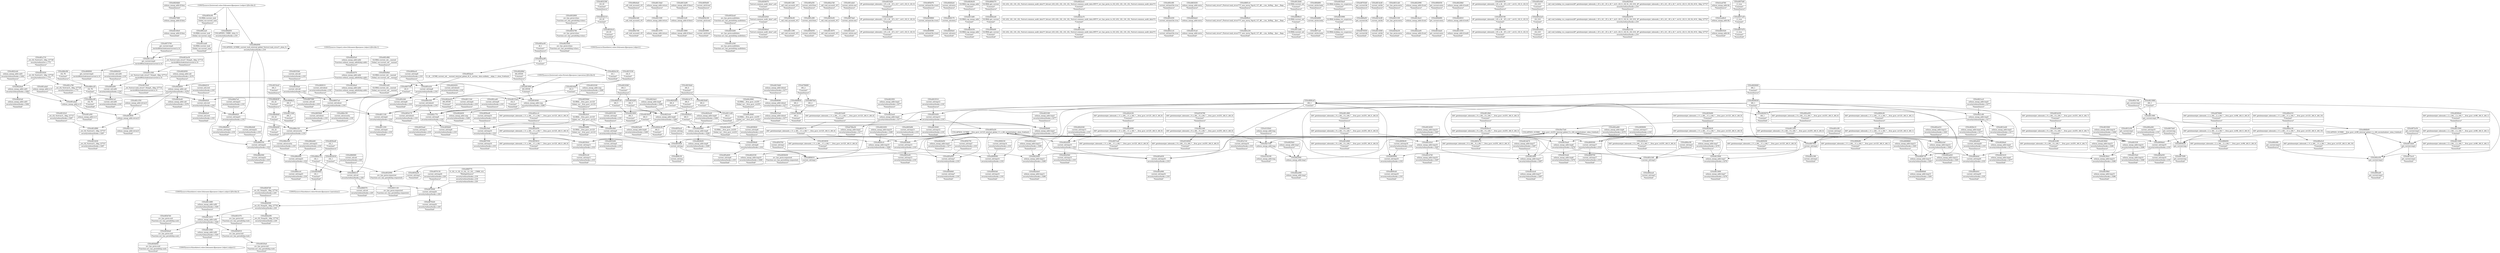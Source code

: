 digraph {
	CE0x4820db0 [shape=record,shape=Mrecord,label="{CE0x4820db0|selinux_mmap_addr:if.then|*SummSource*}"]
	CE0x4835d50 [shape=record,shape=Mrecord,label="{CE0x4835d50|current_sid:tmp12|security/selinux/hooks.c,218}"]
	CE0x481d3c0 [shape=record,shape=Mrecord,label="{CE0x481d3c0|selinux_mmap_addr:tmp16|security/selinux/hooks.c,3287}"]
	CE0x485cfb0 [shape=record,shape=Mrecord,label="{CE0x485cfb0|current_sid:tmp8|security/selinux/hooks.c,218|*SummSink*}"]
	CE0x485b9b0 [shape=record,shape=Mrecord,label="{CE0x485b9b0|GLOBAL:current_sid.__warned|Global_var:current_sid.__warned}"]
	CE0x4810770 [shape=record,shape=Mrecord,label="{CE0x4810770|i64*_getelementptr_inbounds_(_11_x_i64_,_11_x_i64_*___llvm_gcov_ctr125,_i64_0,_i64_6)|*Constant*}"]
	CE0x4832390 [shape=record,shape=Mrecord,label="{CE0x4832390|i16_45|*Constant*|*SummSource*}"]
	CE0x48139f0 [shape=record,shape=Mrecord,label="{CE0x48139f0|get_current:tmp1}"]
	CE0x4821c80 [shape=record,shape=Mrecord,label="{CE0x4821c80|selinux_mmap_addr:tmp5|security/selinux/hooks.c,3277}"]
	CE0x483a960 [shape=record,shape=Mrecord,label="{CE0x483a960|current_sid:tmp16|security/selinux/hooks.c,218|*SummSink*}"]
	CE0x4824850 [shape=record,shape=Mrecord,label="{CE0x4824850|selinux_mmap_addr:call|security/selinux/hooks.c,3276}"]
	CE0x480fd10 [shape=record,shape=Mrecord,label="{CE0x480fd10|current_sid:tmp1}"]
	CE0x480e6a0 [shape=record,shape=Mrecord,label="{CE0x480e6a0|_call_void_mcount()_#3|*SummSource*}"]
	"CONST[source:0(mediator),value:2(dynamic)][purpose:{object,subject}]"
	CE0x481f840 [shape=record,shape=Mrecord,label="{CE0x481f840|selinux_mmap_addr:tmp15|security/selinux/hooks.c,3286|*SummSource*}"]
	CE0x48118a0 [shape=record,shape=Mrecord,label="{CE0x48118a0|selinux_mmap_addr:return|*SummSource*}"]
	CE0x4823f50 [shape=record,shape=Mrecord,label="{CE0x4823f50|selinux_mmap_addr:tmp2|security/selinux/hooks.c,3277|*SummSource*}"]
	CE0x4824c30 [shape=record,shape=Mrecord,label="{CE0x4824c30|i8_1|*Constant*|*SummSink*}"]
	CE0x4813880 [shape=record,shape=Mrecord,label="{CE0x4813880|selinux_mmap_addr:if.then1|*SummSink*}"]
	CE0x485b160 [shape=record,shape=Mrecord,label="{CE0x485b160|current_sid:if.end}"]
	CE0x481ead0 [shape=record,shape=Mrecord,label="{CE0x481ead0|GLOBAL:current_task|Global_var:current_task|*SummSink*}"]
	CE0x4832210 [shape=record,shape=Mrecord,label="{CE0x4832210|i16_45|*Constant*}"]
	CE0x481c5c0 [shape=record,shape=Mrecord,label="{CE0x481c5c0|selinux_mmap_addr:retval.0|*SummSink*}"]
	CE0x486fd50 [shape=record,shape=Mrecord,label="{CE0x486fd50|i64*_getelementptr_inbounds_(_2_x_i64_,_2_x_i64_*___llvm_gcov_ctr98,_i64_0,_i64_0)|*Constant*|*SummSink*}"]
	CE0x4809290 [shape=record,shape=Mrecord,label="{CE0x4809290|i64*_getelementptr_inbounds_(_11_x_i64_,_11_x_i64_*___llvm_gcov_ctr125,_i64_0,_i64_9)|*Constant*|*SummSink*}"]
	CE0x482d340 [shape=record,shape=Mrecord,label="{CE0x482d340|current_sid:tmp15|security/selinux/hooks.c,218|*SummSource*}"]
	CE0x4812e40 [shape=record,shape=Mrecord,label="{CE0x4812e40|selinux_mmap_addr:tmp5|security/selinux/hooks.c,3277|*SummSink*}"]
	CE0x4872de0 [shape=record,shape=Mrecord,label="{CE0x4872de0|get_current:tmp2}"]
	CE0x48333f0 [shape=record,shape=Mrecord,label="{CE0x48333f0|selinux_mmap_addr:tmp3|security/selinux/hooks.c,3277|*SummSource*}"]
	CE0x4819cb0 [shape=record,shape=Mrecord,label="{CE0x4819cb0|selinux_mmap_addr:tmp6|security/selinux/hooks.c,3278|*SummSink*}"]
	CE0x4833260 [shape=record,shape=Mrecord,label="{CE0x4833260|avc_has_perm:auditdata|Function::avc_has_perm&Arg::auditdata::}"]
	CE0x4811390 [shape=record,shape=Mrecord,label="{CE0x4811390|_call_void_mcount()_#3|*SummSink*}"]
	CE0x485a820 [shape=record,shape=Mrecord,label="{CE0x485a820|current_sid:tmp6|security/selinux/hooks.c,218|*SummSink*}"]
	CE0x4854b70 [shape=record,shape=Mrecord,label="{CE0x4854b70|i64*_getelementptr_inbounds_(_2_x_i64_,_2_x_i64_*___llvm_gcov_ctr98,_i64_0,_i64_0)|*Constant*}"]
	CE0x66c49d0 [shape=record,shape=Mrecord,label="{CE0x66c49d0|GLOBAL:__llvm_gcov_ctr255|Global_var:__llvm_gcov_ctr255}"]
	CE0x4854760 [shape=record,shape=Mrecord,label="{CE0x4854760|current_sid:tmp1|*SummSource*}"]
	CE0x482cad0 [shape=record,shape=Mrecord,label="{CE0x482cad0|current_sid:tmp9|security/selinux/hooks.c,218|*SummSource*}"]
	CE0x480fc30 [shape=record,shape=Mrecord,label="{CE0x480fc30|current_sid:tmp|*SummSink*}"]
	CE0x481c860 [shape=record,shape=Mrecord,label="{CE0x481c860|i64*_getelementptr_inbounds_(_9_x_i64_,_9_x_i64_*___llvm_gcov_ctr255,_i64_0,_i64_8)|*Constant*|*SummSource*}"]
	CE0x485b050 [shape=record,shape=Mrecord,label="{CE0x485b050|current_sid:if.then|*SummSink*}"]
	CE0x486e550 [shape=record,shape=Mrecord,label="{CE0x486e550|current_sid:tmp22|security/selinux/hooks.c,218}"]
	CE0x4811600 [shape=record,shape=Mrecord,label="{CE0x4811600|i64*_getelementptr_inbounds_(_2_x_i64_,_2_x_i64_*___llvm_gcov_ctr98,_i64_0,_i64_1)|*Constant*|*SummSink*}"]
	CE0x4828b80 [shape=record,shape=Mrecord,label="{CE0x4828b80|selinux_mmap_addr:tmp3|security/selinux/hooks.c,3277}"]
	CE0x482a7d0 [shape=record,shape=Mrecord,label="{CE0x482a7d0|_call_void_mcount()_#3|*SummSource*}"]
	CE0x480c2a0 [shape=record,shape=Mrecord,label="{CE0x480c2a0|GLOBAL:current_task|Global_var:current_task}"]
	CE0x4807da0 [shape=record,shape=Mrecord,label="{CE0x4807da0|current_sid:do.end}"]
	CE0x480f650 [shape=record,shape=Mrecord,label="{CE0x480f650|i64_2|*Constant*}"]
	CE0x66c4b00 [shape=record,shape=Mrecord,label="{CE0x66c4b00|GLOBAL:__llvm_gcov_ctr255|Global_var:__llvm_gcov_ctr255|*SummSink*}"]
	CE0x4814430 [shape=record,shape=Mrecord,label="{CE0x4814430|_ret_i32_%retval.0,_!dbg_!27727|security/selinux/hooks.c,3287|*SummSink*}"]
	CE0x480a9c0 [shape=record,shape=Mrecord,label="{CE0x480a9c0|current_sid:tmp20|security/selinux/hooks.c,218|*SummSink*}"]
	CE0x481d980 [shape=record,shape=Mrecord,label="{CE0x481d980|_ret_i32_%retval.0,_!dbg_!27727|security/selinux/hooks.c,3287}"]
	CE0x481f650 [shape=record,shape=Mrecord,label="{CE0x481f650|selinux_mmap_addr:retval.0}"]
	CE0x48360a0 [shape=record,shape=Mrecord,label="{CE0x48360a0|i64*_getelementptr_inbounds_(_2_x_i64_,_2_x_i64_*___llvm_gcov_ctr98,_i64_0,_i64_1)|*Constant*|*SummSource*}"]
	CE0x4824d60 [shape=record,shape=Mrecord,label="{CE0x4824d60|i8*_getelementptr_inbounds_(_25_x_i8_,_25_x_i8_*_.str3,_i32_0,_i32_0)|*Constant*}"]
	CE0x4829cc0 [shape=record,shape=Mrecord,label="{CE0x4829cc0|i64*_getelementptr_inbounds_(_9_x_i64_,_9_x_i64_*___llvm_gcov_ctr255,_i64_0,_i64_6)|*Constant*|*SummSink*}"]
	CE0x4858980 [shape=record,shape=Mrecord,label="{CE0x4858980|current_sid:land.lhs.true2|*SummSink*}"]
	CE0x4810510 [shape=record,shape=Mrecord,label="{CE0x4810510|current_sid:tmp12|security/selinux/hooks.c,218|*SummSource*}"]
	CE0x4832990 [shape=record,shape=Mrecord,label="{CE0x4832990|avc_has_perm:requested|Function::avc_has_perm&Arg::requested::}"]
	CE0x4103fe0 [shape=record,shape=Mrecord,label="{CE0x4103fe0|selinux_mmap_addr:tmp|*SummSource*}"]
	CE0x482db50 [shape=record,shape=Mrecord,label="{CE0x482db50|selinux_mmap_addr:cmp|security/selinux/hooks.c,3280|*SummSink*}"]
	CE0x481d430 [shape=record,shape=Mrecord,label="{CE0x481d430|selinux_mmap_addr:tmp16|security/selinux/hooks.c,3287|*SummSource*}"]
	CE0x4836670 [shape=record,shape=Mrecord,label="{CE0x4836670|%struct.common_audit_data*_null|*Constant*|*SummSource*}"]
	CE0x480ad90 [shape=record,shape=Mrecord,label="{CE0x480ad90|current_sid:call4|security/selinux/hooks.c,218}"]
	CE0x480b020 [shape=record,shape=Mrecord,label="{CE0x480b020|current_sid:call4|security/selinux/hooks.c,218|*SummSource*}"]
	CE0x48226a0 [shape=record,shape=Mrecord,label="{CE0x48226a0|selinux_mmap_addr:tmp11|security/selinux/hooks.c,3280}"]
	CE0x480a630 [shape=record,shape=Mrecord,label="{CE0x480a630|current_sid:tmp19|security/selinux/hooks.c,218|*SummSink*}"]
	CE0x4809690 [shape=record,shape=Mrecord,label="{CE0x4809690|current_sid:tmp17|security/selinux/hooks.c,218|*SummSource*}"]
	CE0x480f000 [shape=record,shape=Mrecord,label="{CE0x480f000|get_current:tmp4|./arch/x86/include/asm/current.h,14|*SummSink*}"]
	CE0x48750f0 [shape=record,shape=Mrecord,label="{CE0x48750f0|get_current:tmp|*SummSink*}"]
	CE0x48058d0 [shape=record,shape=Mrecord,label="{CE0x48058d0|current_sid:tobool|security/selinux/hooks.c,218|*SummSink*}"]
	CE0x486e6d0 [shape=record,shape=Mrecord,label="{CE0x486e6d0|current_sid:tmp22|security/selinux/hooks.c,218|*SummSource*}"]
	CE0x4854c90 [shape=record,shape=Mrecord,label="{CE0x4854c90|GLOBAL:current_task|Global_var:current_task|*SummSource*}"]
	CE0x486f210 [shape=record,shape=Mrecord,label="{CE0x486f210|current_sid:sid|security/selinux/hooks.c,220}"]
	CE0x481be30 [shape=record,shape=Mrecord,label="{CE0x481be30|_ret_%struct.task_struct*_%tmp4,_!dbg_!27714|./arch/x86/include/asm/current.h,14|*SummSource*}"]
	CE0x482ed50 [shape=record,shape=Mrecord,label="{CE0x482ed50|i64*_getelementptr_inbounds_(_9_x_i64_,_9_x_i64_*___llvm_gcov_ctr255,_i64_0,_i64_6)|*Constant*|*SummSource*}"]
	CE0x48264e0 [shape=record,shape=Mrecord,label="{CE0x48264e0|current_sid:entry|*SummSink*}"]
	CE0x4824350 [shape=record,shape=Mrecord,label="{CE0x4824350|GLOBAL:cap_mmap_addr|*Constant*|*SummSink*}"]
	CE0x4822ba0 [shape=record,shape=Mrecord,label="{CE0x4822ba0|selinux_mmap_addr:call3|security/selinux/hooks.c,3282}"]
	CE0x4821b10 [shape=record,shape=Mrecord,label="{CE0x4821b10|selinux_mmap_addr:tmp4|security/selinux/hooks.c,3277|*SummSink*}"]
	CE0x482b290 [shape=record,shape=Mrecord,label="{CE0x482b290|_ret_i32_%tmp24,_!dbg_!27742|security/selinux/hooks.c,220|*SummSink*}"]
	CE0x480b570 [shape=record,shape=Mrecord,label="{CE0x480b570|GLOBAL:get_current|*Constant*|*SummSource*}"]
	CE0x485af30 [shape=record,shape=Mrecord,label="{CE0x485af30|current_sid:if.then|*SummSource*}"]
	CE0x481d740 [shape=record,shape=Mrecord,label="{CE0x481d740|selinux_mmap_addr:tmp16|security/selinux/hooks.c,3287|*SummSink*}"]
	CE0x4822a70 [shape=record,shape=Mrecord,label="{CE0x4822a70|i32_(i32,_i32,_i16,_i32,_%struct.common_audit_data*)*_bitcast_(i32_(i32,_i32,_i16,_i32,_%struct.common_audit_data.495*)*_avc_has_perm_to_i32_(i32,_i32,_i16,_i32,_%struct.common_audit_data*)*)|*Constant*}"]
	CE0x485c1c0 [shape=record,shape=Mrecord,label="{CE0x485c1c0|current_sid:land.lhs.true|*SummSink*}"]
	CE0x485dff0 [shape=record,shape=Mrecord,label="{CE0x485dff0|i8*_getelementptr_inbounds_(_25_x_i8_,_25_x_i8_*_.str3,_i32_0,_i32_0)|*Constant*|*SummSink*}"]
	CE0x4803430 [shape=record,shape=Mrecord,label="{CE0x4803430|selinux_mmap_addr:entry|*SummSource*}"]
	CE0x4811970 [shape=record,shape=Mrecord,label="{CE0x4811970|selinux_mmap_addr:return|*SummSink*}"]
	CE0x48063b0 [shape=record,shape=Mrecord,label="{CE0x48063b0|current_sid:tmp14|security/selinux/hooks.c,218|*SummSink*}"]
	CE0x4810a00 [shape=record,shape=Mrecord,label="{CE0x4810a00|i64*_getelementptr_inbounds_(_11_x_i64_,_11_x_i64_*___llvm_gcov_ctr125,_i64_0,_i64_6)|*Constant*|*SummSource*}"]
	CE0x486ee70 [shape=record,shape=Mrecord,label="{CE0x486ee70|i32_1|*Constant*}"]
	CE0x5be7330 [shape=record,shape=Mrecord,label="{CE0x5be7330|selinux_mmap_addr:tmp}"]
	CE0x485c0f0 [shape=record,shape=Mrecord,label="{CE0x485c0f0|current_sid:land.lhs.true|*SummSource*}"]
	CE0x4812560 [shape=record,shape=Mrecord,label="{CE0x4812560|selinux_mmap_addr:call2|security/selinux/hooks.c,3281|*SummSink*}"]
	CE0x4819aa0 [shape=record,shape=Mrecord,label="{CE0x4819aa0|selinux_mmap_addr:tmp6|security/selinux/hooks.c,3278}"]
	CE0x4807fe0 [shape=record,shape=Mrecord,label="{CE0x4807fe0|i64_2|*Constant*}"]
	CE0x480f0c0 [shape=record,shape=Mrecord,label="{CE0x480f0c0|%struct.task_struct*_(%struct.task_struct**)*_asm_movq_%gs:$_1:P_,$0_,_r,im,_dirflag_,_fpsr_,_flags_}"]
	CE0x485dac0 [shape=record,shape=Mrecord,label="{CE0x485dac0|0:_i8,_:_GCMR_current_sid.__warned_internal_global_i8_0,_section_.data.unlikely_,_align_1:_elem_0:default:}"]
	CE0x4816360 [shape=record,shape=Mrecord,label="{CE0x4816360|i64_5|*Constant*|*SummSource*}"]
	CE0x4822530 [shape=record,shape=Mrecord,label="{CE0x4822530|selinux_mmap_addr:tmp10|security/selinux/hooks.c,3280|*SummSink*}"]
	CE0x482f0e0 [shape=record,shape=Mrecord,label="{CE0x482f0e0|i64_0|*Constant*}"]
	CE0x480f1c0 [shape=record,shape=Mrecord,label="{CE0x480f1c0|%struct.task_struct*_(%struct.task_struct**)*_asm_movq_%gs:$_1:P_,$0_,_r,im,_dirflag_,_fpsr_,_flags_|*SummSource*}"]
	CE0x4831200 [shape=record,shape=Mrecord,label="{CE0x4831200|i32_(i32,_i32,_i16,_i32,_%struct.common_audit_data*)*_bitcast_(i32_(i32,_i32,_i16,_i32,_%struct.common_audit_data.495*)*_avc_has_perm_to_i32_(i32,_i32,_i16,_i32,_%struct.common_audit_data*)*)|*Constant*|*SummSink*}"]
	CE0x4859820 [shape=record,shape=Mrecord,label="{CE0x4859820|current_sid:tmp6|security/selinux/hooks.c,218|*SummSource*}"]
	CE0x48126d0 [shape=record,shape=Mrecord,label="{CE0x48126d0|GLOBAL:current_sid|*Constant*|*SummSource*}"]
	CE0x485a1c0 [shape=record,shape=Mrecord,label="{CE0x485a1c0|i64*_getelementptr_inbounds_(_11_x_i64_,_11_x_i64_*___llvm_gcov_ctr125,_i64_0,_i64_0)|*Constant*|*SummSource*}"]
	CE0x4830fb0 [shape=record,shape=Mrecord,label="{CE0x4830fb0|i32_1|*Constant*|*SummSink*}"]
	CE0x4806090 [shape=record,shape=Mrecord,label="{CE0x4806090|current_sid:tmp14|security/selinux/hooks.c,218}"]
	CE0x481c550 [shape=record,shape=Mrecord,label="{CE0x481c550|selinux_mmap_addr:retval.0|*SummSource*}"]
	CE0x4823ee0 [shape=record,shape=Mrecord,label="{CE0x4823ee0|selinux_mmap_addr:tmp2|security/selinux/hooks.c,3277}"]
	CE0x4812fb0 [shape=record,shape=Mrecord,label="{CE0x4812fb0|i64*_getelementptr_inbounds_(_9_x_i64_,_9_x_i64_*___llvm_gcov_ctr255,_i64_0,_i64_3)|*Constant*|*SummSource*}"]
	CE0x48267d0 [shape=record,shape=Mrecord,label="{CE0x48267d0|_ret_i32_%tmp24,_!dbg_!27742|security/selinux/hooks.c,220|*SummSource*}"]
	CE0x486d8d0 [shape=record,shape=Mrecord,label="{CE0x486d8d0|i32_22|*Constant*}"]
	CE0x4821ec0 [shape=record,shape=Mrecord,label="{CE0x4821ec0|selinux_mmap_addr:tmp5|security/selinux/hooks.c,3277|*SummSource*}"]
	CE0x481aba0 [shape=record,shape=Mrecord,label="{CE0x481aba0|selinux_mmap_addr:rc.0}"]
	CE0x48596d0 [shape=record,shape=Mrecord,label="{CE0x48596d0|current_sid:tmp6|security/selinux/hooks.c,218}"]
	CE0x481dce0 [shape=record,shape=Mrecord,label="{CE0x481dce0|selinux_mmap_addr:tmp17|security/selinux/hooks.c,3287|*SummSink*}"]
	CE0x480d6f0 [shape=record,shape=Mrecord,label="{CE0x480d6f0|current_sid:do.body|*SummSource*}"]
	CE0x48358c0 [shape=record,shape=Mrecord,label="{CE0x48358c0|current_sid:tmp11|security/selinux/hooks.c,218}"]
	CE0x482d3b0 [shape=record,shape=Mrecord,label="{CE0x482d3b0|current_sid:tmp15|security/selinux/hooks.c,218|*SummSink*}"]
	"CONST[source:2(external),value:0(static)][purpose:{operation}][SrcIdx:0]"
	CE0x4815330 [shape=record,shape=Mrecord,label="{CE0x4815330|i32_0|*Constant*|*SummSource*}"]
	CE0x4855ac0 [shape=record,shape=Mrecord,label="{CE0x4855ac0|current_sid:tmp|*SummSource*}"]
	CE0x4855a50 [shape=record,shape=Mrecord,label="{CE0x4855a50|COLLAPSED:_GCMRE___llvm_gcov_ctr125_internal_global_11_x_i64_zeroinitializer:_elem_0:default:}"]
	CE0x480eea0 [shape=record,shape=Mrecord,label="{CE0x480eea0|current_sid:tmp3|*SummSink*}"]
	CE0x4833d20 [shape=record,shape=Mrecord,label="{CE0x4833d20|i8*_getelementptr_inbounds_(_25_x_i8_,_25_x_i8_*_.str3,_i32_0,_i32_0)|*Constant*|*SummSource*}"]
	CE0x4833be0 [shape=record,shape=Mrecord,label="{CE0x4833be0|GLOBAL:lockdep_rcu_suspicious|*Constant*|*SummSource*}"]
	CE0x481f260 [shape=record,shape=Mrecord,label="{CE0x481f260|selinux_mmap_addr:tmp14|security/selinux/hooks.c,3286|*SummSource*}"]
	CE0x4858860 [shape=record,shape=Mrecord,label="{CE0x4858860|current_sid:land.lhs.true2}"]
	CE0x4854f80 [shape=record,shape=Mrecord,label="{CE0x4854f80|GLOBAL:__llvm_gcov_ctr125|Global_var:__llvm_gcov_ctr125|*SummSink*}"]
	CE0x48191a0 [shape=record,shape=Mrecord,label="{CE0x48191a0|selinux_mmap_addr:entry|*SummSink*}"]
	CE0x4870040 [shape=record,shape=Mrecord,label="{CE0x4870040|current_sid:tmp24|security/selinux/hooks.c,220}"]
	CE0x6786a50 [shape=record,shape=Mrecord,label="{CE0x6786a50|selinux_mmap_addr:tmp2|security/selinux/hooks.c,3277|*SummSink*}"]
	CE0x485b8d0 [shape=record,shape=Mrecord,label="{CE0x485b8d0|current_sid:tmp7|security/selinux/hooks.c,218|*SummSink*}"]
	CE0x485c030 [shape=record,shape=Mrecord,label="{CE0x485c030|current_sid:land.lhs.true}"]
	CE0x4832ea0 [shape=record,shape=Mrecord,label="{CE0x4832ea0|avc_has_perm:auditdata|Function::avc_has_perm&Arg::auditdata::|*SummSource*}"]
	CE0x480c030 [shape=record,shape=Mrecord,label="{CE0x480c030|current_sid:tobool1|security/selinux/hooks.c,218}"]
	CE0x486d620 [shape=record,shape=Mrecord,label="{CE0x486d620|current_sid:tmp21|security/selinux/hooks.c,218}"]
	CE0x486fa00 [shape=record,shape=Mrecord,label="{CE0x486fa00|get_current:bb}"]
	CE0x480b1a0 [shape=record,shape=Mrecord,label="{CE0x480b1a0|current_sid:call4|security/selinux/hooks.c,218|*SummSink*}"]
	CE0x4807ca0 [shape=record,shape=Mrecord,label="{CE0x4807ca0|current_sid:do.body|*SummSink*}"]
	CE0x4814e40 [shape=record,shape=Mrecord,label="{CE0x4814e40|current_sid:bb|*SummSource*}"]
	CE0x483b230 [shape=record,shape=Mrecord,label="{CE0x483b230|avc_has_perm:entry|*SummSink*}"]
	CE0x48559e0 [shape=record,shape=Mrecord,label="{CE0x48559e0|current_sid:tmp}"]
	CE0x480d680 [shape=record,shape=Mrecord,label="{CE0x480d680|current_sid:do.body}"]
	CE0x67868f0 [shape=record,shape=Mrecord,label="{CE0x67868f0|i64_2|*Constant*|*SummSource*}"]
	CE0x481a540 [shape=record,shape=Mrecord,label="{CE0x481a540|avc_has_perm:auditdata|Function::avc_has_perm&Arg::auditdata::|*SummSink*}"]
	CE0x486e120 [shape=record,shape=Mrecord,label="{CE0x486e120|current_sid:security|security/selinux/hooks.c,218}"]
	CE0x4823cb0 [shape=record,shape=Mrecord,label="{CE0x4823cb0|selinux_mmap_addr:tmp8|security/selinux/hooks.c,3280}"]
	CE0x480e740 [shape=record,shape=Mrecord,label="{CE0x480e740|_call_void_mcount()_#3|*SummSink*}"]
	CE0x4832790 [shape=record,shape=Mrecord,label="{CE0x4832790|avc_has_perm:tclass|Function::avc_has_perm&Arg::tclass::}"]
	CE0x486e840 [shape=record,shape=Mrecord,label="{CE0x486e840|current_sid:tmp23|security/selinux/hooks.c,218}"]
	CE0x48350a0 [shape=record,shape=Mrecord,label="{CE0x48350a0|current_sid:call|security/selinux/hooks.c,218}"]
	CE0x4820450 [shape=record,shape=Mrecord,label="{CE0x4820450|current_sid:tobool1|security/selinux/hooks.c,218|*SummSource*}"]
	CE0x48366e0 [shape=record,shape=Mrecord,label="{CE0x48366e0|%struct.common_audit_data*_null|*Constant*|*SummSink*}"]
	CE0x4824570 [shape=record,shape=Mrecord,label="{CE0x4824570|selinux_mmap_addr:addr|Function::selinux_mmap_addr&Arg::addr::}"]
	CE0x4805d90 [shape=record,shape=Mrecord,label="{CE0x4805d90|current_sid:tmp13|security/selinux/hooks.c,218|*SummSource*}"]
	CE0x4822a00 [shape=record,shape=Mrecord,label="{CE0x4822a00|selinux_mmap_addr:if.end|*SummSink*}"]
	CE0x481db70 [shape=record,shape=Mrecord,label="{CE0x481db70|selinux_mmap_addr:tmp17|security/selinux/hooks.c,3287|*SummSource*}"]
	CE0x48703d0 [shape=record,shape=Mrecord,label="{CE0x48703d0|get_current:bb|*SummSource*}"]
	CE0x4809300 [shape=record,shape=Mrecord,label="{CE0x4809300|current_sid:tmp17|security/selinux/hooks.c,218}"]
	CE0x4808860 [shape=record,shape=Mrecord,label="{CE0x4808860|selinux_mmap_addr:tmp13|security/selinux/hooks.c,3281|*SummSource*}"]
	CE0x486ce90 [shape=record,shape=Mrecord,label="{CE0x486ce90|i32_78|*Constant*|*SummSink*}"]
	CE0x4815890 [shape=record,shape=Mrecord,label="{CE0x4815890|selinux_mmap_addr:tmp7|security/selinux/hooks.c,3278|*SummSink*}"]
	CE0x482a410 [shape=record,shape=Mrecord,label="{CE0x482a410|selinux_mmap_addr:tmp12|security/selinux/hooks.c,3281|*SummSource*}"]
	CE0x485d170 [shape=record,shape=Mrecord,label="{CE0x485d170|current_sid:tobool1|security/selinux/hooks.c,218|*SummSink*}"]
	CE0x483ac60 [shape=record,shape=Mrecord,label="{CE0x483ac60|i8_1|*Constant*|*SummSource*}"]
	CE0x4809b30 [shape=record,shape=Mrecord,label="{CE0x4809b30|current_sid:tmp18|security/selinux/hooks.c,218|*SummSource*}"]
	CE0x481bda0 [shape=record,shape=Mrecord,label="{CE0x481bda0|get_current:entry|*SummSink*}"]
	CE0x486ece0 [shape=record,shape=Mrecord,label="{CE0x486ece0|current_sid:tmp23|security/selinux/hooks.c,218|*SummSink*}"]
	CE0x4820600 [shape=record,shape=Mrecord,label="{CE0x4820600|i64_1|*Constant*|*SummSource*}"]
	CE0x4836030 [shape=record,shape=Mrecord,label="{CE0x4836030|i64_1|*Constant*}"]
	CE0x5be73a0 [shape=record,shape=Mrecord,label="{CE0x5be73a0|COLLAPSED:_GCMRE___llvm_gcov_ctr255_internal_global_9_x_i64_zeroinitializer:_elem_0:default:}"]
	CE0x483a7e0 [shape=record,shape=Mrecord,label="{CE0x483a7e0|current_sid:tmp16|security/selinux/hooks.c,218|*SummSource*}"]
	CE0x4822810 [shape=record,shape=Mrecord,label="{CE0x4822810|selinux_mmap_addr:if.end4}"]
	CE0x4870130 [shape=record,shape=Mrecord,label="{CE0x4870130|current_sid:tmp24|security/selinux/hooks.c,220|*SummSource*}"]
	CE0x4814c80 [shape=record,shape=Mrecord,label="{CE0x4814c80|current_sid:bb}"]
	CE0x481c0e0 [shape=record,shape=Mrecord,label="{CE0x481c0e0|_ret_%struct.task_struct*_%tmp4,_!dbg_!27714|./arch/x86/include/asm/current.h,14|*SummSink*}"]
	CE0x481c040 [shape=record,shape=Mrecord,label="{CE0x481c040|_ret_%struct.task_struct*_%tmp4,_!dbg_!27714|./arch/x86/include/asm/current.h,14}"]
	CE0x4807000 [shape=record,shape=Mrecord,label="{CE0x4807000|current_sid:tmp2}"]
	CE0x481ada0 [shape=record,shape=Mrecord,label="{CE0x481ada0|selinux_mmap_addr:rc.0|*SummSource*}"]
	"CONST[source:0(mediator),value:0(static)][purpose:{operation}]"
	CE0x480c8c0 [shape=record,shape=Mrecord,label="{CE0x480c8c0|GLOBAL:__llvm_gcov_ctr125|Global_var:__llvm_gcov_ctr125}"]
	CE0x4820280 [shape=record,shape=Mrecord,label="{CE0x4820280|i64_4|*Constant*}"]
	CE0x480f6c0 [shape=record,shape=Mrecord,label="{CE0x480f6c0|i64_3|*Constant*}"]
	CE0x48228b0 [shape=record,shape=Mrecord,label="{CE0x48228b0|selinux_mmap_addr:if.end4|*SummSource*}"]
	CE0x4828e10 [shape=record,shape=Mrecord,label="{CE0x4828e10|selinux_mmap_addr:tmp4|security/selinux/hooks.c,3277|*SummSource*}"]
	CE0x482a080 [shape=record,shape=Mrecord,label="{CE0x482a080|selinux_mmap_addr:tmp1|*SummSink*}"]
	CE0x66c4960 [shape=record,shape=Mrecord,label="{CE0x66c4960|GLOBAL:__llvm_gcov_ctr255|Global_var:__llvm_gcov_ctr255|*SummSource*}"]
	CE0x4873700 [shape=record,shape=Mrecord,label="{CE0x4873700|get_current:tmp4|./arch/x86/include/asm/current.h,14|*SummSource*}"]
	CE0x4819f00 [shape=record,shape=Mrecord,label="{CE0x4819f00|i64_65536|*Constant*}"]
	CE0x48086c0 [shape=record,shape=Mrecord,label="{CE0x48086c0|GLOBAL:current_sid|*Constant*}"]
	CE0x48140e0 [shape=record,shape=Mrecord,label="{CE0x48140e0|selinux_mmap_addr:if.then|*SummSink*}"]
	CE0x4812c90 [shape=record,shape=Mrecord,label="{CE0x4812c90|get_current:tmp1|*SummSink*}"]
	CE0x4854830 [shape=record,shape=Mrecord,label="{CE0x4854830|i64*_getelementptr_inbounds_(_11_x_i64_,_11_x_i64_*___llvm_gcov_ctr125,_i64_0,_i64_1)|*Constant*}"]
	CE0x4824b30 [shape=record,shape=Mrecord,label="{CE0x4824b30|GLOBAL:cap_mmap_addr|*Constant*|*SummSource*}"]
	CE0x483a630 [shape=record,shape=Mrecord,label="{CE0x483a630|current_sid:tmp16|security/selinux/hooks.c,218}"]
	CE0x4830780 [shape=record,shape=Mrecord,label="{CE0x4830780|i8*_getelementptr_inbounds_(_45_x_i8_,_45_x_i8_*_.str12,_i32_0,_i32_0)|*Constant*}"]
	CE0x4812480 [shape=record,shape=Mrecord,label="{CE0x4812480|selinux_mmap_addr:call2|security/selinux/hooks.c,3281|*SummSource*}"]
	CE0x6534780 [shape=record,shape=Mrecord,label="{CE0x6534780|i64*_getelementptr_inbounds_(_9_x_i64_,_9_x_i64_*___llvm_gcov_ctr255,_i64_0,_i64_0)|*Constant*|*SummSource*}"]
	CE0x4803c70 [shape=record,shape=Mrecord,label="{CE0x4803c70|i64*_getelementptr_inbounds_(_9_x_i64_,_9_x_i64_*___llvm_gcov_ctr255,_i64_0,_i64_3)|*Constant*|*SummSink*}"]
	CE0x4859f90 [shape=record,shape=Mrecord,label="{CE0x4859f90|current_sid:if.end|*SummSink*}"]
	CE0x4813670 [shape=record,shape=Mrecord,label="{CE0x4813670|_call_void_mcount()_#3|*SummSink*}"]
	CE0x4834830 [shape=record,shape=Mrecord,label="{CE0x4834830|i64*_getelementptr_inbounds_(_11_x_i64_,_11_x_i64_*___llvm_gcov_ctr125,_i64_0,_i64_6)|*Constant*|*SummSink*}"]
	CE0x4827680 [shape=record,shape=Mrecord,label="{CE0x4827680|selinux_mmap_addr:if.then}"]
	CE0x480a5c0 [shape=record,shape=Mrecord,label="{CE0x480a5c0|i64*_getelementptr_inbounds_(_11_x_i64_,_11_x_i64_*___llvm_gcov_ctr125,_i64_0,_i64_10)|*Constant*|*SummSink*}"]
	CE0x4872e50 [shape=record,shape=Mrecord,label="{CE0x4872e50|get_current:tmp2|*SummSource*}"]
	CE0x4810640 [shape=record,shape=Mrecord,label="{CE0x4810640|current_sid:tmp12|security/selinux/hooks.c,218|*SummSink*}"]
	CE0x48153a0 [shape=record,shape=Mrecord,label="{CE0x48153a0|i32_0|*Constant*|*SummSink*}"]
	CE0x4855810 [shape=record,shape=Mrecord,label="{CE0x4855810|i64*_getelementptr_inbounds_(_11_x_i64_,_11_x_i64_*___llvm_gcov_ctr125,_i64_0,_i64_0)|*Constant*|*SummSink*}"]
	CE0x483b7b0 [shape=record,shape=Mrecord,label="{CE0x483b7b0|avc_has_perm:ssid|Function::avc_has_perm&Arg::ssid::|*SummSource*}"]
	CE0x4806230 [shape=record,shape=Mrecord,label="{CE0x4806230|current_sid:tmp14|security/selinux/hooks.c,218|*SummSource*}"]
	CE0x48353b0 [shape=record,shape=Mrecord,label="{CE0x48353b0|current_sid:call|security/selinux/hooks.c,218|*SummSource*}"]
	CE0x481b230 [shape=record,shape=Mrecord,label="{CE0x481b230|i64*_getelementptr_inbounds_(_9_x_i64_,_9_x_i64_*___llvm_gcov_ctr255,_i64_0,_i64_7)|*Constant*|*SummSource*}"]
	CE0x48244b0 [shape=record,shape=Mrecord,label="{CE0x48244b0|i32_0|*Constant*}"]
	CE0x4859e50 [shape=record,shape=Mrecord,label="{CE0x4859e50|get_current:tmp}"]
	CE0x6786960 [shape=record,shape=Mrecord,label="{CE0x6786960|i64_2|*Constant*|*SummSink*}"]
	CE0x48324c0 [shape=record,shape=Mrecord,label="{CE0x48324c0|i16_45|*Constant*|*SummSink*}"]
	CE0x480b930 [shape=record,shape=Mrecord,label="{CE0x480b930|get_current:entry|*SummSource*}"]
	CE0x481ede0 [shape=record,shape=Mrecord,label="{CE0x481ede0|current_sid:do.end|*SummSource*}"]
	CE0x4811140 [shape=record,shape=Mrecord,label="{CE0x4811140|current_sid:tmp4|security/selinux/hooks.c,218}"]
	CE0x6534920 [shape=record,shape=Mrecord,label="{CE0x6534920|i64*_getelementptr_inbounds_(_9_x_i64_,_9_x_i64_*___llvm_gcov_ctr255,_i64_0,_i64_0)|*Constant*|*SummSink*}"]
	CE0x483b850 [shape=record,shape=Mrecord,label="{CE0x483b850|avc_has_perm:ssid|Function::avc_has_perm&Arg::ssid::|*SummSink*}"]
	CE0x4856ed0 [shape=record,shape=Mrecord,label="{CE0x4856ed0|current_sid:tmp10|security/selinux/hooks.c,218|*SummSource*}"]
	CE0x48057a0 [shape=record,shape=Mrecord,label="{CE0x48057a0|current_sid:tobool|security/selinux/hooks.c,218}"]
	CE0x485cb30 [shape=record,shape=Mrecord,label="{CE0x485cb30|current_sid:tmp8|security/selinux/hooks.c,218}"]
	CE0x4811f90 [shape=record,shape=Mrecord,label="{CE0x4811f90|i64*_getelementptr_inbounds_(_9_x_i64_,_9_x_i64_*___llvm_gcov_ctr255,_i64_0,_i64_6)|*Constant*}"]
	CE0x4809cb0 [shape=record,shape=Mrecord,label="{CE0x4809cb0|current_sid:tmp18|security/selinux/hooks.c,218|*SummSink*}"]
	CE0x481d060 [shape=record,shape=Mrecord,label="{CE0x481d060|i64*_getelementptr_inbounds_(_9_x_i64_,_9_x_i64_*___llvm_gcov_ctr255,_i64_0,_i64_8)|*Constant*|*SummSink*}"]
	CE0x4104180 [shape=record,shape=Mrecord,label="{CE0x4104180|selinux_mmap_addr:tmp|*SummSink*}"]
	CE0x4833990 [shape=record,shape=Mrecord,label="{CE0x4833990|GLOBAL:lockdep_rcu_suspicious|*Constant*}"]
	CE0x485a050 [shape=record,shape=Mrecord,label="{CE0x485a050|i64*_getelementptr_inbounds_(_11_x_i64_,_11_x_i64_*___llvm_gcov_ctr125,_i64_0,_i64_0)|*Constant*}"]
	CE0x481b3f0 [shape=record,shape=Mrecord,label="{CE0x481b3f0|i64*_getelementptr_inbounds_(_9_x_i64_,_9_x_i64_*___llvm_gcov_ctr255,_i64_0,_i64_7)|*Constant*|*SummSink*}"]
	CE0x483c2f0 [shape=record,shape=Mrecord,label="{CE0x483c2f0|current_sid:tmp2|*SummSource*}"]
	CE0x482a3a0 [shape=record,shape=Mrecord,label="{CE0x482a3a0|selinux_mmap_addr:tmp12|security/selinux/hooks.c,3281}"]
	CE0x4825e50 [shape=record,shape=Mrecord,label="{CE0x4825e50|_call_void_mcount()_#3}"]
	CE0x485e2a0 [shape=record,shape=Mrecord,label="{CE0x485e2a0|i32_218|*Constant*}"]
	CE0x4832800 [shape=record,shape=Mrecord,label="{CE0x4832800|avc_has_perm:tclass|Function::avc_has_perm&Arg::tclass::|*SummSource*}"]
	CE0x480a130 [shape=record,shape=Mrecord,label="{CE0x480a130|i64*_getelementptr_inbounds_(_11_x_i64_,_11_x_i64_*___llvm_gcov_ctr125,_i64_0,_i64_10)|*Constant*}"]
	CE0x4822450 [shape=record,shape=Mrecord,label="{CE0x4822450|selinux_mmap_addr:tmp10|security/selinux/hooks.c,3280|*SummSource*}"]
	CE0x4830ed0 [shape=record,shape=Mrecord,label="{CE0x4830ed0|i32_1|*Constant*|*SummSource*}"]
	CE0x4813a90 [shape=record,shape=Mrecord,label="{CE0x4813a90|selinux_mmap_addr:if.then1|*SummSource*}"]
	CE0x480bee0 [shape=record,shape=Mrecord,label="{CE0x480bee0|current_sid:tmp8|security/selinux/hooks.c,218|*SummSource*}"]
	CE0x4804de0 [shape=record,shape=Mrecord,label="{CE0x4804de0|selinux_mmap_addr:entry}"]
	CE0x4825150 [shape=record,shape=Mrecord,label="{CE0x4825150|_call_void_lockdep_rcu_suspicious(i8*_getelementptr_inbounds_(_25_x_i8_,_25_x_i8_*_.str3,_i32_0,_i32_0),_i32_218,_i8*_getelementptr_inbounds_(_45_x_i8_,_45_x_i8_*_.str12,_i32_0,_i32_0))_#10,_!dbg_!27727|security/selinux/hooks.c,218|*SummSink*}"]
	CE0x485ca00 [shape=record,shape=Mrecord,label="{CE0x485ca00|GLOBAL:current_sid.__warned|Global_var:current_sid.__warned|*SummSink*}"]
	CE0x482cf30 [shape=record,shape=Mrecord,label="{CE0x482cf30|get_current:tmp3}"]
	CE0x4823b40 [shape=record,shape=Mrecord,label="{CE0x4823b40|i64_4|*Constant*}"]
	CE0x4807bb0 [shape=record,shape=Mrecord,label="{CE0x4807bb0|get_current:tmp|*SummSource*}"]
	CE0x4831f70 [shape=record,shape=Mrecord,label="{CE0x4831f70|avc_has_perm:tsid|Function::avc_has_perm&Arg::tsid::|*SummSource*}"]
	CE0x4812a80 [shape=record,shape=Mrecord,label="{CE0x4812a80|GLOBAL:current_sid|*Constant*|*SummSink*}"]
	CE0x4832630 [shape=record,shape=Mrecord,label="{CE0x4832630|i32_1|*Constant*}"]
	CE0x4811430 [shape=record,shape=Mrecord,label="{CE0x4811430|get_current:tmp4|./arch/x86/include/asm/current.h,14}"]
	CE0x4835c20 [shape=record,shape=Mrecord,label="{CE0x4835c20|current_sid:tmp11|security/selinux/hooks.c,218|*SummSink*}"]
	CE0x4857050 [shape=record,shape=Mrecord,label="{CE0x4857050|current_sid:tmp10|security/selinux/hooks.c,218|*SummSink*}"]
	CE0x4823dc0 [shape=record,shape=Mrecord,label="{CE0x4823dc0|selinux_mmap_addr:tmp8|security/selinux/hooks.c,3280|*SummSource*}"]
	CE0x482d9b0 [shape=record,shape=Mrecord,label="{CE0x482d9b0|i64_65536|*Constant*|*SummSource*}"]
	CE0x4870680 [shape=record,shape=Mrecord,label="{CE0x4870680|i64*_getelementptr_inbounds_(_2_x_i64_,_2_x_i64_*___llvm_gcov_ctr98,_i64_0,_i64_0)|*Constant*|*SummSource*}"]
	CE0x4825440 [shape=record,shape=Mrecord,label="{CE0x4825440|avc_has_perm:tclass|Function::avc_has_perm&Arg::tclass::|*SummSink*}"]
	CE0x485b750 [shape=record,shape=Mrecord,label="{CE0x485b750|current_sid:tmp7|security/selinux/hooks.c,218|*SummSource*}"]
	CE0x4803520 [shape=record,shape=Mrecord,label="{CE0x4803520|selinux_mmap_addr:bb|*SummSink*}"]
	CE0x4810ee0 [shape=record,shape=Mrecord,label="{CE0x4810ee0|i64_3|*Constant*|*SummSource*}"]
	CE0x486d2e0 [shape=record,shape=Mrecord,label="{CE0x486d2e0|current_sid:cred|security/selinux/hooks.c,218|*SummSink*}"]
	CE0x4820a20 [shape=record,shape=Mrecord,label="{CE0x4820a20|selinux_mmap_addr:tmp9|security/selinux/hooks.c,3280|*SummSource*}"]
	CE0x486d210 [shape=record,shape=Mrecord,label="{CE0x486d210|current_sid:cred|security/selinux/hooks.c,218|*SummSource*}"]
	CE0x486f770 [shape=record,shape=Mrecord,label="{CE0x486f770|0:_i32,_4:_i32,_8:_i32,_12:_i32,_:_CMRE_4,8_|*MultipleSource*|security/selinux/hooks.c,218|security/selinux/hooks.c,218|security/selinux/hooks.c,220}"]
	CE0x4816040 [shape=record,shape=Mrecord,label="{CE0x4816040|selinux_mmap_addr:cmp|security/selinux/hooks.c,3280}"]
	CE0x485e600 [shape=record,shape=Mrecord,label="{CE0x485e600|i32_218|*Constant*|*SummSink*}"]
	CE0x486d090 [shape=record,shape=Mrecord,label="{CE0x486d090|COLLAPSED:_GCMRE_current_task_external_global_%struct.task_struct*:_elem_0::|security/selinux/hooks.c,218}"]
	CE0x4822cb0 [shape=record,shape=Mrecord,label="{CE0x4822cb0|selinux_mmap_addr:call3|security/selinux/hooks.c,3282|*SummSource*}"]
	CE0x480e9f0 [shape=record,shape=Mrecord,label="{CE0x480e9f0|get_current:tmp3|*SummSource*}"]
	CE0x486d020 [shape=record,shape=Mrecord,label="{CE0x486d020|current_sid:cred|security/selinux/hooks.c,218}"]
	CE0x4812410 [shape=record,shape=Mrecord,label="{CE0x4812410|selinux_mmap_addr:call2|security/selinux/hooks.c,3281}"]
	CE0x4813df0 [shape=record,shape=Mrecord,label="{CE0x4813df0|GLOBAL:cap_mmap_addr|*Constant*}"]
	CE0x4822ec0 [shape=record,shape=Mrecord,label="{CE0x4822ec0|i32_(i32,_i32,_i16,_i32,_%struct.common_audit_data*)*_bitcast_(i32_(i32,_i32,_i16,_i32,_%struct.common_audit_data.495*)*_avc_has_perm_to_i32_(i32,_i32,_i16,_i32,_%struct.common_audit_data*)*)|*Constant*|*SummSource*}"]
	CE0x481d9f0 [shape=record,shape=Mrecord,label="{CE0x481d9f0|selinux_mmap_addr:tmp17|security/selinux/hooks.c,3287}"]
	CE0x480b880 [shape=record,shape=Mrecord,label="{CE0x480b880|get_current:entry}"]
	CE0x4812bc0 [shape=record,shape=Mrecord,label="{CE0x4812bc0|selinux_mmap_addr:if.end}"]
	CE0x483b4a0 [shape=record,shape=Mrecord,label="{CE0x483b4a0|avc_has_perm:ssid|Function::avc_has_perm&Arg::ssid::}"]
	CE0x4813cf0 [shape=record,shape=Mrecord,label="{CE0x4813cf0|selinux_mmap_addr:if.then1}"]
	CE0x486e940 [shape=record,shape=Mrecord,label="{CE0x486e940|current_sid:tmp22|security/selinux/hooks.c,218|*SummSink*}"]
	CE0x4836c00 [shape=record,shape=Mrecord,label="{CE0x4836c00|_call_void_mcount()_#3}"]
	CE0x486ce20 [shape=record,shape=Mrecord,label="{CE0x486ce20|i32_78|*Constant*}"]
	CE0x4814560 [shape=record,shape=Mrecord,label="{CE0x4814560|current_sid:bb|*SummSink*}"]
	CE0x4830b30 [shape=record,shape=Mrecord,label="{CE0x4830b30|i64*_getelementptr_inbounds_(_11_x_i64_,_11_x_i64_*___llvm_gcov_ctr125,_i64_0,_i64_9)|*Constant*}"]
	CE0x4820b50 [shape=record,shape=Mrecord,label="{CE0x4820b50|selinux_mmap_addr:tmp9|security/selinux/hooks.c,3280|*SummSink*}"]
	CE0x48262e0 [shape=record,shape=Mrecord,label="{CE0x48262e0|current_sid:entry|*SummSource*}"]
	CE0x4820670 [shape=record,shape=Mrecord,label="{CE0x4820670|i64_1|*Constant*|*SummSink*}"]
	CE0x4870550 [shape=record,shape=Mrecord,label="{CE0x4870550|get_current:bb|*SummSink*}"]
	CE0x4815720 [shape=record,shape=Mrecord,label="{CE0x4815720|selinux_mmap_addr:tmp7|security/selinux/hooks.c,3278|*SummSource*}"]
	CE0x4826170 [shape=record,shape=Mrecord,label="{CE0x4826170|current_sid:entry}"]
	CE0x48162f0 [shape=record,shape=Mrecord,label="{CE0x48162f0|i64_5|*Constant*}"]
	CE0x482d100 [shape=record,shape=Mrecord,label="{CE0x482d100|i64*_getelementptr_inbounds_(_11_x_i64_,_11_x_i64_*___llvm_gcov_ctr125,_i64_0,_i64_8)|*Constant*|*SummSource*}"]
	CE0x4823bb0 [shape=record,shape=Mrecord,label="{CE0x4823bb0|i64_4|*Constant*|*SummSource*}"]
	CE0x4809990 [shape=record,shape=Mrecord,label="{CE0x4809990|current_sid:tmp18|security/selinux/hooks.c,218}"]
	CE0x482c770 [shape=record,shape=Mrecord,label="{CE0x482c770|current_sid:tmp9|security/selinux/hooks.c,218}"]
	CE0x480e3d0 [shape=record,shape=Mrecord,label="{CE0x480e3d0|_call_void_mcount()_#3}"]
	CE0x5ca46c0 [shape=record,shape=Mrecord,label="{CE0x5ca46c0|selinux_mmap_addr:bb}"]
	CE0x4857bf0 [shape=record,shape=Mrecord,label="{CE0x4857bf0|i1_true|*Constant*|*SummSource*}"]
	CE0x48112f0 [shape=record,shape=Mrecord,label="{CE0x48112f0|_call_void_mcount()_#3|*SummSource*}"]
	CE0x480c6b0 [shape=record,shape=Mrecord,label="{CE0x480c6b0|current_sid:tmp5|security/selinux/hooks.c,218}"]
	CE0x486dd40 [shape=record,shape=Mrecord,label="{CE0x486dd40|i32_22|*Constant*|*SummSink*}"]
	CE0x481f3e0 [shape=record,shape=Mrecord,label="{CE0x481f3e0|selinux_mmap_addr:tmp14|security/selinux/hooks.c,3286|*SummSink*}"]
	CE0x4859ef0 [shape=record,shape=Mrecord,label="{CE0x4859ef0|current_sid:if.end|*SummSource*}"]
	CE0x4857d70 [shape=record,shape=Mrecord,label="{CE0x4857d70|i1_true|*Constant*|*SummSink*}"]
	CE0x48250e0 [shape=record,shape=Mrecord,label="{CE0x48250e0|_call_void_lockdep_rcu_suspicious(i8*_getelementptr_inbounds_(_25_x_i8_,_25_x_i8_*_.str3,_i32_0,_i32_0),_i32_218,_i8*_getelementptr_inbounds_(_45_x_i8_,_45_x_i8_*_.str12,_i32_0,_i32_0))_#10,_!dbg_!27727|security/selinux/hooks.c,218|*SummSource*}"]
	CE0x4806df0 [shape=record,shape=Mrecord,label="{CE0x4806df0|i64*_getelementptr_inbounds_(_11_x_i64_,_11_x_i64_*___llvm_gcov_ctr125,_i64_0,_i64_1)|*Constant*|*SummSink*}"]
	CE0x483b910 [shape=record,shape=Mrecord,label="{CE0x483b910|avc_has_perm:tsid|Function::avc_has_perm&Arg::tsid::}"]
	CE0x480b6f0 [shape=record,shape=Mrecord,label="{CE0x480b6f0|GLOBAL:get_current|*Constant*|*SummSink*}"]
	CE0x483aa90 [shape=record,shape=Mrecord,label="{CE0x483aa90|i8_1|*Constant*}"]
	CE0x4823a00 [shape=record,shape=Mrecord,label="{CE0x4823a00|selinux_mmap_addr:tmp8|security/selinux/hooks.c,3280|*SummSink*}"]
	CE0x4831330 [shape=record,shape=Mrecord,label="{CE0x4831330|avc_has_perm:entry}"]
	CE0x4811e60 [shape=record,shape=Mrecord,label="{CE0x4811e60|i64_4|*Constant*|*SummSink*}"]
	CE0x48550b0 [shape=record,shape=Mrecord,label="{CE0x48550b0|GLOBAL:__llvm_gcov_ctr125|Global_var:__llvm_gcov_ctr125|*SummSource*}"]
	CE0x485c880 [shape=record,shape=Mrecord,label="{CE0x485c880|GLOBAL:current_sid.__warned|Global_var:current_sid.__warned|*SummSource*}"]
	CE0x485a950 [shape=record,shape=Mrecord,label="{CE0x485a950|current_sid:tmp7|security/selinux/hooks.c,218}"]
	CE0x482a620 [shape=record,shape=Mrecord,label="{CE0x482a620|selinux_mmap_addr:tmp12|security/selinux/hooks.c,3281|*SummSink*}"]
	CE0x4820150 [shape=record,shape=Mrecord,label="{CE0x4820150|i64_5|*Constant*}"]
	CE0x4828da0 [shape=record,shape=Mrecord,label="{CE0x4828da0|selinux_mmap_addr:tmp4|security/selinux/hooks.c,3277}"]
	CE0x48110d0 [shape=record,shape=Mrecord,label="{CE0x48110d0|i64_3|*Constant*|*SummSink*}"]
	CE0x4807480 [shape=record,shape=Mrecord,label="{CE0x4807480|current_sid:call|security/selinux/hooks.c,218|*SummSink*}"]
	CE0x4811250 [shape=record,shape=Mrecord,label="{CE0x4811250|current_sid:tmp4|security/selinux/hooks.c,218|*SummSink*}"]
	"CONST[source:0(mediator),value:2(dynamic)][purpose:{object}]"
	CE0x4809de0 [shape=record,shape=Mrecord,label="{CE0x4809de0|current_sid:tmp19|security/selinux/hooks.c,218}"]
	CE0x481a710 [shape=record,shape=Mrecord,label="{CE0x481a710|_ret_i32_%retval.0,_!dbg_!27728|security/selinux/avc.c,775|*SummSource*}"]
	CE0x483c740 [shape=record,shape=Mrecord,label="{CE0x483c740|get_current:tmp1|*SummSource*}"]
	CE0x486eb60 [shape=record,shape=Mrecord,label="{CE0x486eb60|current_sid:tmp23|security/selinux/hooks.c,218|*SummSource*}"]
	CE0x4822990 [shape=record,shape=Mrecord,label="{CE0x4822990|selinux_mmap_addr:if.end|*SummSource*}"]
	CE0x4816160 [shape=record,shape=Mrecord,label="{CE0x4816160|selinux_mmap_addr:cmp|security/selinux/hooks.c,3280|*SummSource*}"]
	CE0x4808730 [shape=record,shape=Mrecord,label="{CE0x4808730|selinux_mmap_addr:tmp13|security/selinux/hooks.c,3281}"]
	CE0x4825070 [shape=record,shape=Mrecord,label="{CE0x4825070|_call_void_lockdep_rcu_suspicious(i8*_getelementptr_inbounds_(_25_x_i8_,_25_x_i8_*_.str3,_i32_0,_i32_0),_i32_218,_i8*_getelementptr_inbounds_(_45_x_i8_,_45_x_i8_*_.str12,_i32_0,_i32_0))_#10,_!dbg_!27727|security/selinux/hooks.c,218}"]
	CE0x482c9e0 [shape=record,shape=Mrecord,label="{CE0x482c9e0|current_sid:tmp10|security/selinux/hooks.c,218}"]
	CE0x483c360 [shape=record,shape=Mrecord,label="{CE0x483c360|current_sid:tmp2|*SummSink*}"]
	CE0x48111b0 [shape=record,shape=Mrecord,label="{CE0x48111b0|current_sid:tmp4|security/selinux/hooks.c,218|*SummSource*}"]
	CE0x481eee0 [shape=record,shape=Mrecord,label="{CE0x481eee0|current_sid:do.end|*SummSink*}"]
	CE0x4833c70 [shape=record,shape=Mrecord,label="{CE0x4833c70|GLOBAL:lockdep_rcu_suspicious|*Constant*|*SummSink*}"]
	CE0x480a260 [shape=record,shape=Mrecord,label="{CE0x480a260|current_sid:tmp19|security/selinux/hooks.c,218|*SummSource*}"]
	CE0x4825fe0 [shape=record,shape=Mrecord,label="{CE0x4825fe0|selinux_mmap_addr:tmp1|*SummSource*}"]
	CE0x482b3a0 [shape=record,shape=Mrecord,label="{CE0x482b3a0|selinux_mmap_addr:call3|security/selinux/hooks.c,3282|*SummSink*}"]
	CE0x4830d00 [shape=record,shape=Mrecord,label="{CE0x4830d00|i64*_getelementptr_inbounds_(_11_x_i64_,_11_x_i64_*___llvm_gcov_ctr125,_i64_0,_i64_9)|*Constant*|*SummSource*}"]
	CE0x4870220 [shape=record,shape=Mrecord,label="{CE0x4870220|current_sid:tmp24|security/selinux/hooks.c,220|*SummSink*}"]
	CE0x4855200 [shape=record,shape=Mrecord,label="{CE0x4855200|current_sid:tmp5|security/selinux/hooks.c,218|*SummSink*}"]
	CE0x48089d0 [shape=record,shape=Mrecord,label="{CE0x48089d0|selinux_mmap_addr:tmp13|security/selinux/hooks.c,3281|*SummSink*}"]
	CE0x481f1f0 [shape=record,shape=Mrecord,label="{CE0x481f1f0|selinux_mmap_addr:tmp14|security/selinux/hooks.c,3286}"]
	CE0x4856bf0 [shape=record,shape=Mrecord,label="{CE0x4856bf0|current_sid:tmp9|security/selinux/hooks.c,218|*SummSink*}"]
	CE0x481f6c0 [shape=record,shape=Mrecord,label="{CE0x481f6c0|selinux_mmap_addr:tmp15|security/selinux/hooks.c,3286}"]
	CE0x4833020 [shape=record,shape=Mrecord,label="{CE0x4833020|_ret_i32_%retval.0,_!dbg_!27728|security/selinux/avc.c,775}"]
	CE0x485c280 [shape=record,shape=Mrecord,label="{CE0x485c280|current_sid:if.then}"]
	CE0x481c6f0 [shape=record,shape=Mrecord,label="{CE0x481c6f0|i64*_getelementptr_inbounds_(_9_x_i64_,_9_x_i64_*___llvm_gcov_ctr255,_i64_0,_i64_8)|*Constant*}"]
	CE0x480b2d0 [shape=record,shape=Mrecord,label="{CE0x480b2d0|GLOBAL:get_current|*Constant*}"]
	CE0x48209b0 [shape=record,shape=Mrecord,label="{CE0x48209b0|selinux_mmap_addr:tmp9|security/selinux/hooks.c,3280}"]
	CE0x48245e0 [shape=record,shape=Mrecord,label="{CE0x48245e0|selinux_mmap_addr:addr|Function::selinux_mmap_addr&Arg::addr::|*SummSource*}"]
	CE0x48320a0 [shape=record,shape=Mrecord,label="{CE0x48320a0|avc_has_perm:tsid|Function::avc_has_perm&Arg::tsid::|*SummSink*}"]
	CE0x485e440 [shape=record,shape=Mrecord,label="{CE0x485e440|i32_218|*Constant*|*SummSource*}"]
	CE0x4807540 [shape=record,shape=Mrecord,label="{CE0x4807540|i32_0|*Constant*}"]
	CE0x486f370 [shape=record,shape=Mrecord,label="{CE0x486f370|current_sid:sid|security/selinux/hooks.c,220|*SummSink*}"]
	CE0x4821fd0 [shape=record,shape=Mrecord,label="{CE0x4821fd0|i64*_getelementptr_inbounds_(_9_x_i64_,_9_x_i64_*___llvm_gcov_ctr255,_i64_0,_i64_0)|*Constant*}"]
	CE0x480f410 [shape=record,shape=Mrecord,label="{CE0x480f410|current_sid:tobool|security/selinux/hooks.c,218|*SummSource*}"]
	CE0x480eaf0 [shape=record,shape=Mrecord,label="{CE0x480eaf0|get_current:tmp3|*SummSink*}"]
	CE0x4808080 [shape=record,shape=Mrecord,label="{CE0x4808080|selinux_mmap_addr:tobool|security/selinux/hooks.c,3277}"]
	CE0x4831cb0 [shape=record,shape=Mrecord,label="{CE0x4831cb0|avc_has_perm:entry|*SummSource*}"]
	CE0x4855190 [shape=record,shape=Mrecord,label="{CE0x4855190|current_sid:tmp5|security/selinux/hooks.c,218|*SummSource*}"]
	CE0x4857ea0 [shape=record,shape=Mrecord,label="{CE0x4857ea0|i64*_getelementptr_inbounds_(_11_x_i64_,_11_x_i64_*___llvm_gcov_ctr125,_i64_0,_i64_8)|*Constant*|*SummSink*}"]
	CE0x48154d0 [shape=record,shape=Mrecord,label="{CE0x48154d0|selinux_mmap_addr:tobool|security/selinux/hooks.c,3277|*SummSource*}"]
	CE0x486e190 [shape=record,shape=Mrecord,label="{CE0x486e190|current_sid:security|security/selinux/hooks.c,218|*SummSource*}"]
	CE0x482da20 [shape=record,shape=Mrecord,label="{CE0x482da20|i64_65536|*Constant*|*SummSink*}"]
	CE0x481a780 [shape=record,shape=Mrecord,label="{CE0x481a780|_ret_i32_%retval.0,_!dbg_!27728|security/selinux/avc.c,775|*SummSink*}"]
	"CONST[source:2(external),value:2(dynamic)][purpose:{subject}][SrcIdx:2]"
	CE0x4813350 [shape=record,shape=Mrecord,label="{CE0x4813350|selinux_mmap_addr:if.end4|*SummSink*}"]
	CE0x480a510 [shape=record,shape=Mrecord,label="{CE0x480a510|i64*_getelementptr_inbounds_(_11_x_i64_,_11_x_i64_*___llvm_gcov_ctr125,_i64_0,_i64_10)|*Constant*|*SummSource*}"]
	CE0x486cf00 [shape=record,shape=Mrecord,label="{CE0x486cf00|i32_78|*Constant*|*SummSource*}"]
	CE0x48233a0 [shape=record,shape=Mrecord,label="{CE0x48233a0|selinux_mmap_addr:tobool|security/selinux/hooks.c,3277|*SummSink*}"]
	CE0x4820cc0 [shape=record,shape=Mrecord,label="{CE0x4820cc0|selinux_mmap_addr:tmp10|security/selinux/hooks.c,3280}"]
	CE0x482d2d0 [shape=record,shape=Mrecord,label="{CE0x482d2d0|current_sid:tmp15|security/selinux/hooks.c,218}"]
	CE0x481f9b0 [shape=record,shape=Mrecord,label="{CE0x481f9b0|selinux_mmap_addr:tmp15|security/selinux/hooks.c,3286|*SummSink*}"]
	CE0x48133f0 [shape=record,shape=Mrecord,label="{CE0x48133f0|selinux_mmap_addr:return}"]
	CE0x4823890 [shape=record,shape=Mrecord,label="{CE0x4823890|i64_5|*Constant*|*SummSink*}"]
	CE0x481a960 [shape=record,shape=Mrecord,label="{CE0x481a960|i64*_getelementptr_inbounds_(_9_x_i64_,_9_x_i64_*___llvm_gcov_ctr255,_i64_0,_i64_7)|*Constant*}"]
	"CONST[source:1(input),value:2(dynamic)][purpose:{object}][SrcIdx:1]"
	CE0x4857a20 [shape=record,shape=Mrecord,label="{CE0x4857a20|i1_true|*Constant*}"]
	CE0x5ca4760 [shape=record,shape=Mrecord,label="{CE0x5ca4760|selinux_mmap_addr:bb|*SummSource*}"]
	CE0x482eab0 [shape=record,shape=Mrecord,label="{CE0x482eab0|selinux_mmap_addr:tmp11|security/selinux/hooks.c,3280|*SummSource*}"]
	CE0x4830860 [shape=record,shape=Mrecord,label="{CE0x4830860|i8*_getelementptr_inbounds_(_45_x_i8_,_45_x_i8_*_.str12,_i32_0,_i32_0)|*Constant*|*SummSink*}"]
	CE0x4813980 [shape=record,shape=Mrecord,label="{CE0x4813980|i64_1|*Constant*}"]
	CE0x486db30 [shape=record,shape=Mrecord,label="{CE0x486db30|i32_22|*Constant*|*SummSource*}"]
	CE0x66c4c70 [shape=record,shape=Mrecord,label="{CE0x66c4c70|i64_0|*Constant*|*SummSource*}"]
	CE0x485bf70 [shape=record,shape=Mrecord,label="{CE0x485bf70|current_sid:land.lhs.true2|*SummSource*}"]
	CE0x48143c0 [shape=record,shape=Mrecord,label="{CE0x48143c0|_ret_i32_%retval.0,_!dbg_!27727|security/selinux/hooks.c,3287|*SummSource*}"]
	CE0x4809700 [shape=record,shape=Mrecord,label="{CE0x4809700|current_sid:tmp17|security/selinux/hooks.c,218|*SummSink*}"]
	CE0x4826ec0 [shape=record,shape=Mrecord,label="{CE0x4826ec0|i64*_getelementptr_inbounds_(_9_x_i64_,_9_x_i64_*___llvm_gcov_ctr255,_i64_0,_i64_3)|*Constant*}"]
	CE0x4836430 [shape=record,shape=Mrecord,label="{CE0x4836430|avc_has_perm:requested|Function::avc_has_perm&Arg::requested::|*SummSource*}"]
	CE0x4826c40 [shape=record,shape=Mrecord,label="{CE0x4826c40|i64_0|*Constant*|*SummSink*}"]
	CE0x4831120 [shape=record,shape=Mrecord,label="{CE0x4831120|avc_has_perm:requested|Function::avc_has_perm&Arg::requested::|*SummSink*}"]
	CE0x486d7a0 [shape=record,shape=Mrecord,label="{CE0x486d7a0|current_sid:tmp21|security/selinux/hooks.c,218|*SummSource*}"]
	CE0x4826d50 [shape=record,shape=Mrecord,label="{CE0x4826d50|selinux_mmap_addr:tmp3|security/selinux/hooks.c,3277|*SummSink*}"]
	CE0x4824a40 [shape=record,shape=Mrecord,label="{CE0x4824a40|selinux_mmap_addr:call|security/selinux/hooks.c,3276|*SummSink*}"]
	CE0x486fb00 [shape=record,shape=Mrecord,label="{CE0x486fb00|COLLAPSED:_GCMRE___llvm_gcov_ctr98_internal_global_2_x_i64_zeroinitializer:_elem_0:default:}"]
	CE0x482d090 [shape=record,shape=Mrecord,label="{CE0x482d090|i64*_getelementptr_inbounds_(_11_x_i64_,_11_x_i64_*___llvm_gcov_ctr125,_i64_0,_i64_8)|*Constant*}"]
	CE0x4810fc0 [shape=record,shape=Mrecord,label="{CE0x4810fc0|i64_0|*Constant*}"]
	CE0x486e200 [shape=record,shape=Mrecord,label="{CE0x486e200|current_sid:security|security/selinux/hooks.c,218|*SummSink*}"]
	CE0x480ec90 [shape=record,shape=Mrecord,label="{CE0x480ec90|current_sid:tmp3|*SummSource*}"]
	CE0x480fca0 [shape=record,shape=Mrecord,label="{CE0x480fca0|i64_1|*Constant*}"]
	CE0x4835aa0 [shape=record,shape=Mrecord,label="{CE0x4835aa0|current_sid:tmp11|security/selinux/hooks.c,218|*SummSource*}"]
	CE0x482ad60 [shape=record,shape=Mrecord,label="{CE0x482ad60|selinux_mmap_addr:tmp6|security/selinux/hooks.c,3278|*SummSource*}"]
	"CONST[source:0(mediator),value:2(dynamic)][purpose:{object,subject}][SrcIdx:3]"
	CE0x486d9c0 [shape=record,shape=Mrecord,label="{CE0x486d9c0|current_sid:tmp21|security/selinux/hooks.c,218|*SummSink*}"]
	CE0x4825f40 [shape=record,shape=Mrecord,label="{CE0x4825f40|selinux_mmap_addr:tmp1}"]
	CE0x480a6a0 [shape=record,shape=Mrecord,label="{CE0x480a6a0|current_sid:tmp20|security/selinux/hooks.c,218}"]
	CE0x4813560 [shape=record,shape=Mrecord,label="{CE0x4813560|i64*_getelementptr_inbounds_(_2_x_i64_,_2_x_i64_*___llvm_gcov_ctr98,_i64_0,_i64_1)|*Constant*}"]
	CE0x486df30 [shape=record,shape=Mrecord,label="{CE0x486df30|COLLAPSED:_CMRE:_elem_0::|security/selinux/hooks.c,218}"]
	CE0x48307f0 [shape=record,shape=Mrecord,label="{CE0x48307f0|i8*_getelementptr_inbounds_(_45_x_i8_,_45_x_i8_*_.str12,_i32_0,_i32_0)|*Constant*|*SummSource*}"]
	CE0x481af40 [shape=record,shape=Mrecord,label="{CE0x481af40|selinux_mmap_addr:rc.0|*SummSink*}"]
	CE0x482ebe0 [shape=record,shape=Mrecord,label="{CE0x482ebe0|selinux_mmap_addr:tmp11|security/selinux/hooks.c,3280|*SummSink*}"]
	CE0x4834bf0 [shape=record,shape=Mrecord,label="{CE0x4834bf0|current_sid:tmp13|security/selinux/hooks.c,218}"]
	CE0x48265f0 [shape=record,shape=Mrecord,label="{CE0x48265f0|_ret_i32_%tmp24,_!dbg_!27742|security/selinux/hooks.c,220}"]
	CE0x48246a0 [shape=record,shape=Mrecord,label="{CE0x48246a0|selinux_mmap_addr:addr|Function::selinux_mmap_addr&Arg::addr::|*SummSink*}"]
	CE0x4832920 [shape=record,shape=Mrecord,label="{CE0x4832920|%struct.common_audit_data*_null|*Constant*}"]
	CE0x4854a50 [shape=record,shape=Mrecord,label="{CE0x4854a50|current_sid:tmp1|*SummSink*}"]
	CE0x4806c60 [shape=record,shape=Mrecord,label="{CE0x4806c60|i64*_getelementptr_inbounds_(_11_x_i64_,_11_x_i64_*___llvm_gcov_ctr125,_i64_0,_i64_1)|*Constant*|*SummSource*}"]
	CE0x4872ec0 [shape=record,shape=Mrecord,label="{CE0x4872ec0|get_current:tmp2|*SummSink*}"]
	CE0x480c230 [shape=record,shape=Mrecord,label="{CE0x480c230|%struct.task_struct*_(%struct.task_struct**)*_asm_movq_%gs:$_1:P_,$0_,_r,im,_dirflag_,_fpsr_,_flags_|*SummSink*}"]
	CE0x480a820 [shape=record,shape=Mrecord,label="{CE0x480a820|current_sid:tmp20|security/selinux/hooks.c,218|*SummSource*}"]
	CE0x486f460 [shape=record,shape=Mrecord,label="{CE0x486f460|current_sid:sid|security/selinux/hooks.c,220|*SummSource*}"]
	CE0x4815640 [shape=record,shape=Mrecord,label="{CE0x4815640|selinux_mmap_addr:tmp7|security/selinux/hooks.c,3278}"]
	CE0x4805e00 [shape=record,shape=Mrecord,label="{CE0x4805e00|current_sid:tmp13|security/selinux/hooks.c,218|*SummSink*}"]
	CE0x483c3d0 [shape=record,shape=Mrecord,label="{CE0x483c3d0|current_sid:tmp3}"]
	CE0x4824950 [shape=record,shape=Mrecord,label="{CE0x4824950|selinux_mmap_addr:call|security/selinux/hooks.c,3276|*SummSource*}"]
	CE0x480b020 -> CE0x480ad90
	"CONST[source:0(mediator),value:2(dynamic)][purpose:{object,subject}][SrcIdx:3]" -> CE0x4812480
	CE0x486e840 -> CE0x486f210
	CE0x481f6c0 -> CE0x481f9b0
	CE0x481c860 -> CE0x481c6f0
	CE0x4816360 -> CE0x4820150
	CE0x4832800 -> CE0x4832790
	CE0x486d090 -> CE0x4811430
	CE0x485a050 -> CE0x4855810
	CE0x4822a70 -> CE0x4831200
	CE0x4810fc0 -> CE0x480c6b0
	CE0x48324c0 -> "CONST[source:0(mediator),value:2(dynamic)][purpose:{object}]"
	CE0x481ada0 -> CE0x481aba0
	CE0x481d3c0 -> CE0x481d740
	CE0x481db70 -> CE0x481d9f0
	CE0x481f650 -> CE0x481c5c0
	CE0x67868f0 -> CE0x480f650
	CE0x4812410 -> CE0x483b910
	CE0x4808730 -> CE0x48089d0
	CE0x4855a50 -> CE0x48559e0
	CE0x4872de0 -> CE0x4872ec0
	CE0x48350a0 -> CE0x48057a0
	CE0x480fca0 -> CE0x483c3d0
	CE0x4821c80 -> CE0x4812e40
	CE0x486d8d0 -> CE0x486dd40
	CE0x480fca0 -> CE0x480fd10
	CE0x4870040 -> CE0x48265f0
	CE0x482d9b0 -> CE0x4819f00
	CE0x5be73a0 -> CE0x4828da0
	CE0x4833020 -> CE0x4822ba0
	CE0x5be7330 -> CE0x4104180
	CE0x66c4c70 -> CE0x4810fc0
	CE0x486ce20 -> CE0x486d020
	CE0x485e440 -> CE0x485e2a0
	CE0x4806090 -> CE0x48063b0
	CE0x4836030 -> CE0x4821c80
	CE0x4854830 -> CE0x4807000
	CE0x4811140 -> CE0x4811250
	CE0x480fca0 -> CE0x4835d50
	CE0x480a820 -> CE0x480a6a0
	CE0x481ede0 -> CE0x4807da0
	"CONST[source:1(input),value:2(dynamic)][purpose:{object}][SrcIdx:1]" -> CE0x48245e0
	CE0x4836030 -> CE0x4815640
	CE0x480a260 -> CE0x4809de0
	CE0x66c4c70 -> CE0x482f0e0
	CE0x4809990 -> CE0x4855a50
	CE0x486d090 -> CE0x486e550
	CE0x482f0e0 -> CE0x4826c40
	CE0x4822ba0 -> CE0x481aba0
	CE0x4831f70 -> CE0x483b910
	CE0x4832210 -> CE0x4832790
	CE0x486e120 -> CE0x486e550
	"CONST[source:2(external),value:2(dynamic)][purpose:{subject}][SrcIdx:2]" -> CE0x4854c90
	CE0x4815640 -> CE0x5be73a0
	CE0x483a630 -> CE0x483a960
	CE0x481a960 -> CE0x481b3f0
	CE0x4854b70 -> CE0x4859e50
	CE0x4828e10 -> CE0x4828da0
	CE0x486d8d0 -> CE0x486e120
	CE0x4870130 -> CE0x4870040
	CE0x480f0c0 -> CE0x480c230
	CE0x486f460 -> CE0x486f210
	CE0x4807540 -> CE0x486e120
	CE0x4810fc0 -> CE0x482c9e0
	CE0x4833260 -> CE0x481a540
	CE0x480c030 -> CE0x482c770
	CE0x482c9e0 -> CE0x48358c0
	CE0x48250e0 -> CE0x4825070
	CE0x480c030 -> CE0x485d170
	CE0x4812560 -> "CONST[source:0(mediator),value:2(dynamic)][purpose:{object,subject}]"
	CE0x4816040 -> CE0x4823cb0
	CE0x485e2a0 -> CE0x485e600
	CE0x4828da0 -> CE0x4821c80
	CE0x480f650 -> CE0x4811140
	CE0x4822810 -> CE0x4813350
	CE0x4830b30 -> CE0x4809300
	CE0x4872e50 -> CE0x4872de0
	CE0x482f0e0 -> CE0x4828b80
	CE0x4824850 -> CE0x4808080
	CE0x4824570 -> CE0x4816040
	CE0x480e3d0 -> CE0x480e740
	CE0x4854b70 -> CE0x486fd50
	CE0x480fca0 -> CE0x4820670
	CE0x4819f00 -> CE0x482da20
	CE0x48209b0 -> CE0x4820b50
	CE0x480fca0 -> CE0x485a950
	CE0x4812fb0 -> CE0x4826ec0
	CE0x4836030 -> CE0x481f6c0
	CE0x4836030 -> CE0x4823ee0
	CE0x4813df0 -> CE0x4824350
	CE0x4824850 -> CE0x481f650
	CE0x486e6d0 -> CE0x486e550
	CE0x480c2a0 -> CE0x4811430
	CE0x4827680 -> CE0x48140e0
	CE0x480e9f0 -> CE0x482cf30
	CE0x5be73a0 -> CE0x5be7330
	CE0x4815640 -> CE0x4815890
	CE0x482eab0 -> CE0x48226a0
	CE0x4855a50 -> CE0x48358c0
	CE0x4835d50 -> CE0x4810640
	"CONST[source:2(external),value:2(dynamic)][purpose:{subject}][SrcIdx:2]" -> CE0x486d090
	CE0x48162f0 -> CE0x4823cb0
	CE0x48244b0 -> CE0x4808080
	CE0x4815330 -> CE0x48244b0
	CE0x4820cc0 -> CE0x48226a0
	CE0x4809de0 -> CE0x480a630
	CE0x483a630 -> CE0x4855a50
	CE0x486d620 -> CE0x486e120
	CE0x4821fd0 -> CE0x6534920
	CE0x482d090 -> CE0x4857ea0
	CE0x4813cf0 -> CE0x4813880
	CE0x4822ba0 -> CE0x482b3a0
	CE0x482cad0 -> CE0x482c770
	CE0x66c49d0 -> CE0x66c4b00
	CE0x4807fe0 -> CE0x6786960
	CE0x481f1f0 -> CE0x481f3e0
	CE0x4855a50 -> CE0x4809de0
	CE0x4857bf0 -> CE0x4857a20
	CE0x486d7a0 -> CE0x486d620
	CE0x4816040 -> CE0x482db50
	CE0x480c8c0 -> CE0x480c6b0
	CE0x482d090 -> CE0x482d2d0
	CE0x4823dc0 -> CE0x4823cb0
	CE0x480fca0 -> CE0x480a6a0
	CE0x486eb60 -> CE0x486e840
	CE0x4808730 -> CE0x5be73a0
	CE0x482a410 -> CE0x482a3a0
	CE0x4832790 -> CE0x4825440
	CE0x4833990 -> CE0x4833c70
	CE0x4831330 -> CE0x483b230
	CE0x481c550 -> CE0x481f650
	CE0x4825070 -> CE0x4825150
	CE0x480c6b0 -> CE0x4855200
	CE0x485a950 -> CE0x485b8d0
	CE0x482f0e0 -> CE0x48209b0
	CE0x4821c80 -> CE0x5be73a0
	CE0x4836030 -> CE0x48226a0
	CE0x48703d0 -> CE0x486fa00
	CE0x48228b0 -> CE0x4822810
	CE0x4832920 -> CE0x4833260
	CE0x4807540 -> CE0x48057a0
	CE0x4834bf0 -> CE0x4806090
	CE0x4813560 -> CE0x4872de0
	CE0x4806c60 -> CE0x4854830
	CE0x5be73a0 -> CE0x482a3a0
	CE0x4809de0 -> CE0x480a6a0
	CE0x4810a00 -> CE0x4810770
	CE0x4824850 -> CE0x4824a40
	CE0x4821ec0 -> CE0x4821c80
	CE0x48209b0 -> CE0x4820cc0
	CE0x480fd10 -> CE0x4855a50
	CE0x486d210 -> CE0x486d020
	CE0x4820280 -> CE0x4811e60
	CE0x4857a20 -> CE0x4857d70
	CE0x4820db0 -> CE0x4827680
	CE0x4812410 -> CE0x483b4a0
	CE0x48333f0 -> CE0x4828b80
	CE0x483c3d0 -> CE0x480eea0
	CE0x4806090 -> CE0x4855a50
	CE0x480b880 -> CE0x481bda0
	CE0x48126d0 -> CE0x48086c0
	CE0x5ca4760 -> CE0x5ca46c0
	CE0x4810770 -> CE0x4834830
	CE0x48559e0 -> CE0x480fc30
	CE0x4855190 -> CE0x480c6b0
	CE0x4807da0 -> CE0x481eee0
	CE0x4859820 -> CE0x48596d0
	CE0x4103fe0 -> CE0x5be7330
	CE0x485af30 -> CE0x485c280
	CE0x48244b0 -> CE0x48153a0
	CE0x486d090 -> CE0x486d620
	CE0x485b9b0 -> CE0x485ca00
	CE0x4813980 -> CE0x4820670
	CE0x48162f0 -> CE0x4823890
	CE0x482c770 -> CE0x482c9e0
	CE0x481c040 -> CE0x480ad90
	CE0x480fca0 -> CE0x483a630
	CE0x481c6f0 -> CE0x481d3c0
	CE0x483ac60 -> CE0x483aa90
	CE0x480a130 -> CE0x4809de0
	CE0x480b930 -> CE0x480b880
	CE0x481c6f0 -> CE0x481d060
	CE0x4828da0 -> CE0x4821b10
	CE0x4812480 -> CE0x4812410
	CE0x4819f00 -> CE0x4816040
	CE0x4824b30 -> CE0x4813df0
	CE0x4859ef0 -> CE0x485b160
	CE0x4854830 -> CE0x4806df0
	CE0x480f410 -> CE0x48057a0
	CE0x66c49d0 -> CE0x4828b80
	CE0x4826170 -> CE0x48264e0
	CE0x482d340 -> CE0x482d2d0
	CE0x486e550 -> CE0x486e840
	CE0x4820450 -> CE0x480c030
	CE0x48596d0 -> CE0x485a820
	CE0x4836030 -> CE0x4808730
	CE0x4807bb0 -> CE0x4859e50
	CE0x4811f90 -> CE0x4829cc0
	CE0x4820150 -> CE0x4823890
	CE0x48267d0 -> CE0x48265f0
	CE0x4832210 -> CE0x48324c0
	CE0x480c8c0 -> CE0x482c9e0
	CE0x481f650 -> CE0x481d980
	CE0x48350a0 -> CE0x4807480
	CE0x485a950 -> CE0x4855a50
	CE0x67868f0 -> CE0x4807fe0
	CE0x6534780 -> CE0x4821fd0
	CE0x4807540 -> CE0x486d020
	CE0x480f650 -> CE0x6786960
	CE0x486e190 -> CE0x486e120
	CE0x4809690 -> CE0x4809300
	CE0x4823ee0 -> CE0x4828b80
	CE0x486f210 -> CE0x4870040
	CE0x4810510 -> CE0x4835d50
	CE0x481aba0 -> CE0x481f650
	CE0x4859e50 -> CE0x48750f0
	CE0x4813980 -> CE0x48139f0
	CE0x480ec90 -> CE0x483c3d0
	CE0x4816360 -> CE0x48162f0
	CE0x4825f40 -> CE0x482a080
	CE0x480d6f0 -> CE0x480d680
	CE0x4834bf0 -> CE0x4805e00
	CE0x480f6c0 -> CE0x48110d0
	CE0x4830d00 -> CE0x4830b30
	CE0x482ad60 -> CE0x4819aa0
	CE0x4820600 -> CE0x480fca0
	CE0x4820280 -> CE0x482c770
	CE0x485c880 -> CE0x485b9b0
	CE0x4823cb0 -> CE0x4823a00
	CE0x48112f0 -> CE0x4836c00
	CE0x48086c0 -> CE0x4812a80
	CE0x4820600 -> CE0x4813980
	CE0x4858860 -> CE0x4858980
	CE0x4810fc0 -> CE0x4826c40
	CE0x4820150 -> CE0x482c770
	CE0x4809300 -> CE0x4809700
	CE0x486cf00 -> CE0x486ce20
	CE0x486fb00 -> CE0x4872de0
	CE0x4855a50 -> CE0x48596d0
	CE0x4855a50 -> CE0x482d2d0
	CE0x4836430 -> CE0x4832990
	CE0x4855ac0 -> CE0x48559e0
	CE0x486ee70 -> CE0x4830fb0
	CE0x48358c0 -> CE0x4835d50
	CE0x4824850 -> CE0x481aba0
	CE0x4810770 -> CE0x4834bf0
	CE0x480a6a0 -> CE0x4855a50
	CE0x480f6c0 -> CE0x4811140
	CE0x4872de0 -> CE0x482cf30
	CE0x480c6b0 -> CE0x48596d0
	CE0x4836030 -> CE0x4820670
	CE0x4815720 -> CE0x4815640
	CE0x4822ec0 -> CE0x4822a70
	CE0x48226a0 -> CE0x5be73a0
	CE0x481d3c0 -> CE0x481d9f0
	CE0x4856ed0 -> CE0x482c9e0
	CE0x481b230 -> CE0x481a960
	CE0x483b7b0 -> CE0x483b4a0
	CE0x4811430 -> CE0x480f000
	CE0x4809b30 -> CE0x4809990
	CE0x4855a50 -> CE0x4807000
	CE0x66c49d0 -> CE0x48209b0
	CE0x480fd10 -> CE0x4854a50
	CE0x4855a50 -> CE0x4834bf0
	CE0x482ed50 -> CE0x4811f90
	CE0x481c040 -> CE0x481c0e0
	CE0x5be7330 -> CE0x4825f40
	CE0x4807fe0 -> CE0x4823ee0
	CE0x480fca0 -> CE0x4806090
	CE0x4833be0 -> CE0x4833990
	CE0x48245e0 -> CE0x4824570
	CE0x480c2a0 -> CE0x486d090
	CE0x480a6a0 -> CE0x480a9c0
	CE0x485b9b0 -> CE0x485cb30
	CE0x4825fe0 -> CE0x4825f40
	CE0x5be73a0 -> CE0x481f1f0
	CE0x485cb30 -> CE0x480c030
	CE0x4821fd0 -> CE0x5be7330
	CE0x486fa00 -> CE0x4870550
	CE0x485b750 -> CE0x485a950
	CE0x4807540 -> CE0x486f210
	CE0x4824d60 -> CE0x485dff0
	CE0x4832990 -> CE0x4831120
	CE0x4836030 -> CE0x481d9f0
	CE0x482c9e0 -> CE0x4857050
	CE0x4813560 -> CE0x4811600
	CE0x4831cb0 -> CE0x4831330
	CE0x4854c90 -> CE0x480c2a0
	CE0x66c4960 -> CE0x66c49d0
	CE0x481a960 -> CE0x481f1f0
	CE0x4814e40 -> CE0x4814c80
	CE0x4809990 -> CE0x4809cb0
	CE0x486d090 -> CE0x486d090
	CE0x4832630 -> CE0x4830fb0
	CE0x4830ed0 -> CE0x486ee70
	CE0x486d620 -> CE0x486d9c0
	CE0x4813980 -> CE0x482cf30
	CE0x4807540 -> CE0x48153a0
	CE0x4806230 -> CE0x4806090
	CE0x4873700 -> CE0x4811430
	CE0x4819aa0 -> CE0x4815640
	CE0x48057a0 -> CE0x4811140
	CE0x4819aa0 -> CE0x4819cb0
	CE0x482d100 -> CE0x482d090
	CE0x481d9f0 -> CE0x481dce0
	CE0x4807000 -> CE0x483c360
	CE0x4824950 -> CE0x4824850
	CE0x5be73a0 -> CE0x481d3c0
	CE0x4812bc0 -> CE0x4822a00
	CE0x4809300 -> CE0x4809990
	CE0x480ad90 -> CE0x480b1a0
	CE0x48139f0 -> CE0x4812c90
	CE0x4823b40 -> CE0x4823cb0
	CE0x4822450 -> CE0x4820cc0
	CE0x480d680 -> CE0x4807ca0
	CE0x5be73a0 -> CE0x4819aa0
	CE0x4859e50 -> CE0x48139f0
	CE0x4830ed0 -> CE0x4832630
	CE0x4805d90 -> CE0x4834bf0
	CE0x4832920 -> CE0x48366e0
	CE0x4833d20 -> CE0x4824d60
	CE0x4811f90 -> CE0x482a3a0
	CE0x4808080 -> CE0x48233a0
	CE0x481f260 -> CE0x481f1f0
	CE0x48353b0 -> CE0x48350a0
	CE0x48226a0 -> CE0x482ebe0
	CE0x4822990 -> CE0x4812bc0
	CE0x4822cb0 -> CE0x4822ba0
	CE0x4811140 -> CE0x480c6b0
	CE0x483aa90 -> CE0x4824c30
	CE0x4816160 -> CE0x4816040
	CE0x485c030 -> CE0x485c1c0
	CE0x486d020 -> CE0x486d620
	CE0x481f840 -> CE0x481f6c0
	CE0x5be73a0 -> CE0x4820cc0
	CE0x4828b80 -> CE0x4826d50
	CE0x4832390 -> CE0x4832210
	CE0x481f6c0 -> CE0x5be73a0
	CE0x48358c0 -> CE0x4835c20
	CE0x4820600 -> CE0x4836030
	CE0x4830780 -> CE0x4830860
	CE0x4823bb0 -> CE0x4820280
	CE0x4814c80 -> CE0x4814560
	CE0x482a3a0 -> CE0x482a620
	CE0x482cf30 -> CE0x480eaf0
	CE0x482d2d0 -> CE0x483a630
	CE0x486e550 -> CE0x486e940
	CE0x481d430 -> CE0x481d3c0
	CE0x4813a90 -> CE0x4813cf0
	CE0x482cf30 -> CE0x486fb00
	CE0x48559e0 -> CE0x480fd10
	CE0x486f210 -> CE0x486f370
	CE0x4823b40 -> CE0x4811e60
	CE0x485c280 -> CE0x485b050
	CE0x48360a0 -> CE0x4813560
	CE0x4870040 -> CE0x4870220
	CE0x483c740 -> CE0x48139f0
	CE0x485a050 -> CE0x48559e0
	CE0x483c3d0 -> CE0x4855a50
	CE0x480f1c0 -> CE0x480f0c0
	CE0x4820cc0 -> CE0x4822530
	CE0x483b910 -> CE0x48320a0
	CE0x480fca0 -> CE0x4809990
	CE0x485b160 -> CE0x4859f90
	CE0x4826ec0 -> CE0x4819aa0
	CE0x48139f0 -> CE0x486fb00
	CE0x481f1f0 -> CE0x481f6c0
	CE0x4808860 -> CE0x4808730
	CE0x4830fb0 -> "CONST[source:0(mediator),value:0(static)][purpose:{operation}]"
	CE0x4836030 -> CE0x4825f40
	CE0x4836670 -> CE0x4832920
	CE0x4807000 -> CE0x483c3d0
	CE0x485a1c0 -> CE0x485a050
	CE0x4823cb0 -> CE0x48209b0
	CE0x48262e0 -> CE0x4826170
	CE0x485dac0 -> CE0x485cb30
	CE0x4826ec0 -> CE0x4803c70
	CE0x485cb30 -> CE0x485cfb0
	CE0x480b570 -> CE0x480b2d0
	CE0x48265f0 -> CE0x4812410
	CE0x486e840 -> CE0x486ece0
	CE0x4824570 -> CE0x48246a0
	CE0x4808080 -> CE0x4823ee0
	CE0x486fb00 -> CE0x4859e50
	CE0x4836c00 -> CE0x4811390
	CE0x481d9f0 -> CE0x5be73a0
	CE0x480ad90 -> CE0x486d020
	CE0x485c0f0 -> CE0x485c030
	CE0x4854760 -> CE0x480fd10
	CE0x483c2f0 -> CE0x4807000
	CE0x482c770 -> CE0x4856bf0
	CE0x486db30 -> CE0x486d8d0
	CE0x4835d50 -> CE0x4855a50
	CE0x485bf70 -> CE0x4858860
	CE0x4833020 -> CE0x481a780
	CE0x4855a50 -> CE0x4809300
	CE0x48118a0 -> CE0x48133f0
	CE0x4824570 -> CE0x4824850
	CE0x481be30 -> CE0x481c040
	CE0x4804de0 -> CE0x48191a0
	CE0x4832ea0 -> CE0x4833260
	CE0x4835aa0 -> CE0x48358c0
	CE0x483aa90 -> CE0x485dac0
	CE0x4811430 -> CE0x481c040
	"CONST[source:2(external),value:0(static)][purpose:{operation}][SrcIdx:0]" -> CE0x4819f00
	CE0x486ee70 -> CE0x486f210
	CE0x480a510 -> CE0x480a130
	CE0x4825e50 -> CE0x4813670
	CE0x48143c0 -> CE0x481d980
	CE0x48265f0 -> CE0x482b290
	CE0x4823ee0 -> CE0x6786a50
	CE0x4870680 -> CE0x4854b70
	CE0x483a7e0 -> CE0x483a630
	CE0x4823bb0 -> CE0x4823b40
	CE0x48154d0 -> CE0x4808080
	CE0x480c8c0 -> CE0x4854f80
	CE0x4828b80 -> CE0x4828da0
	CE0x486e120 -> CE0x486e200
	CE0x486ce20 -> CE0x486ce90
	CE0x486d020 -> CE0x486d2e0
	CE0x4820a20 -> CE0x48209b0
	CE0x486df30 -> CE0x486e550
	CE0x482a3a0 -> CE0x4808730
	CE0x480a130 -> CE0x480a5c0
	CE0x4832630 -> CE0x4832990
	CE0x481d980 -> CE0x4814430
	CE0x482a7d0 -> CE0x4825e50
	CE0x480b2d0 -> CE0x480b6f0
	CE0x483b4a0 -> CE0x483b850
	CE0x5ca46c0 -> CE0x4803520
	CE0x486f770 -> CE0x4870040
	CE0x48307f0 -> CE0x4830780
	CE0x48111b0 -> CE0x4811140
	CE0x480e6a0 -> CE0x480e3d0
	CE0x482d2d0 -> CE0x482d3b0
	CE0x4803430 -> CE0x4804de0
	CE0x4830b30 -> CE0x4809290
	CE0x481a710 -> CE0x4833020
	CE0x4812410 -> CE0x4812560
	CE0x480c2a0 -> CE0x481ead0
	CE0x4823f50 -> CE0x4823ee0
	CE0x481aba0 -> CE0x481af40
	CE0x48550b0 -> CE0x480c8c0
	CE0x48596d0 -> CE0x485a950
	CE0x48057a0 -> CE0x48058d0
	CE0x480bee0 -> CE0x485cb30
	CE0x4815330 -> CE0x4807540
	"CONST[source:2(external),value:2(dynamic)][purpose:{subject}][SrcIdx:2]" -> CE0x486df30
	CE0x4825f40 -> CE0x5be73a0
	CE0x4810ee0 -> CE0x480f6c0
	CE0x48133f0 -> CE0x4811970
}